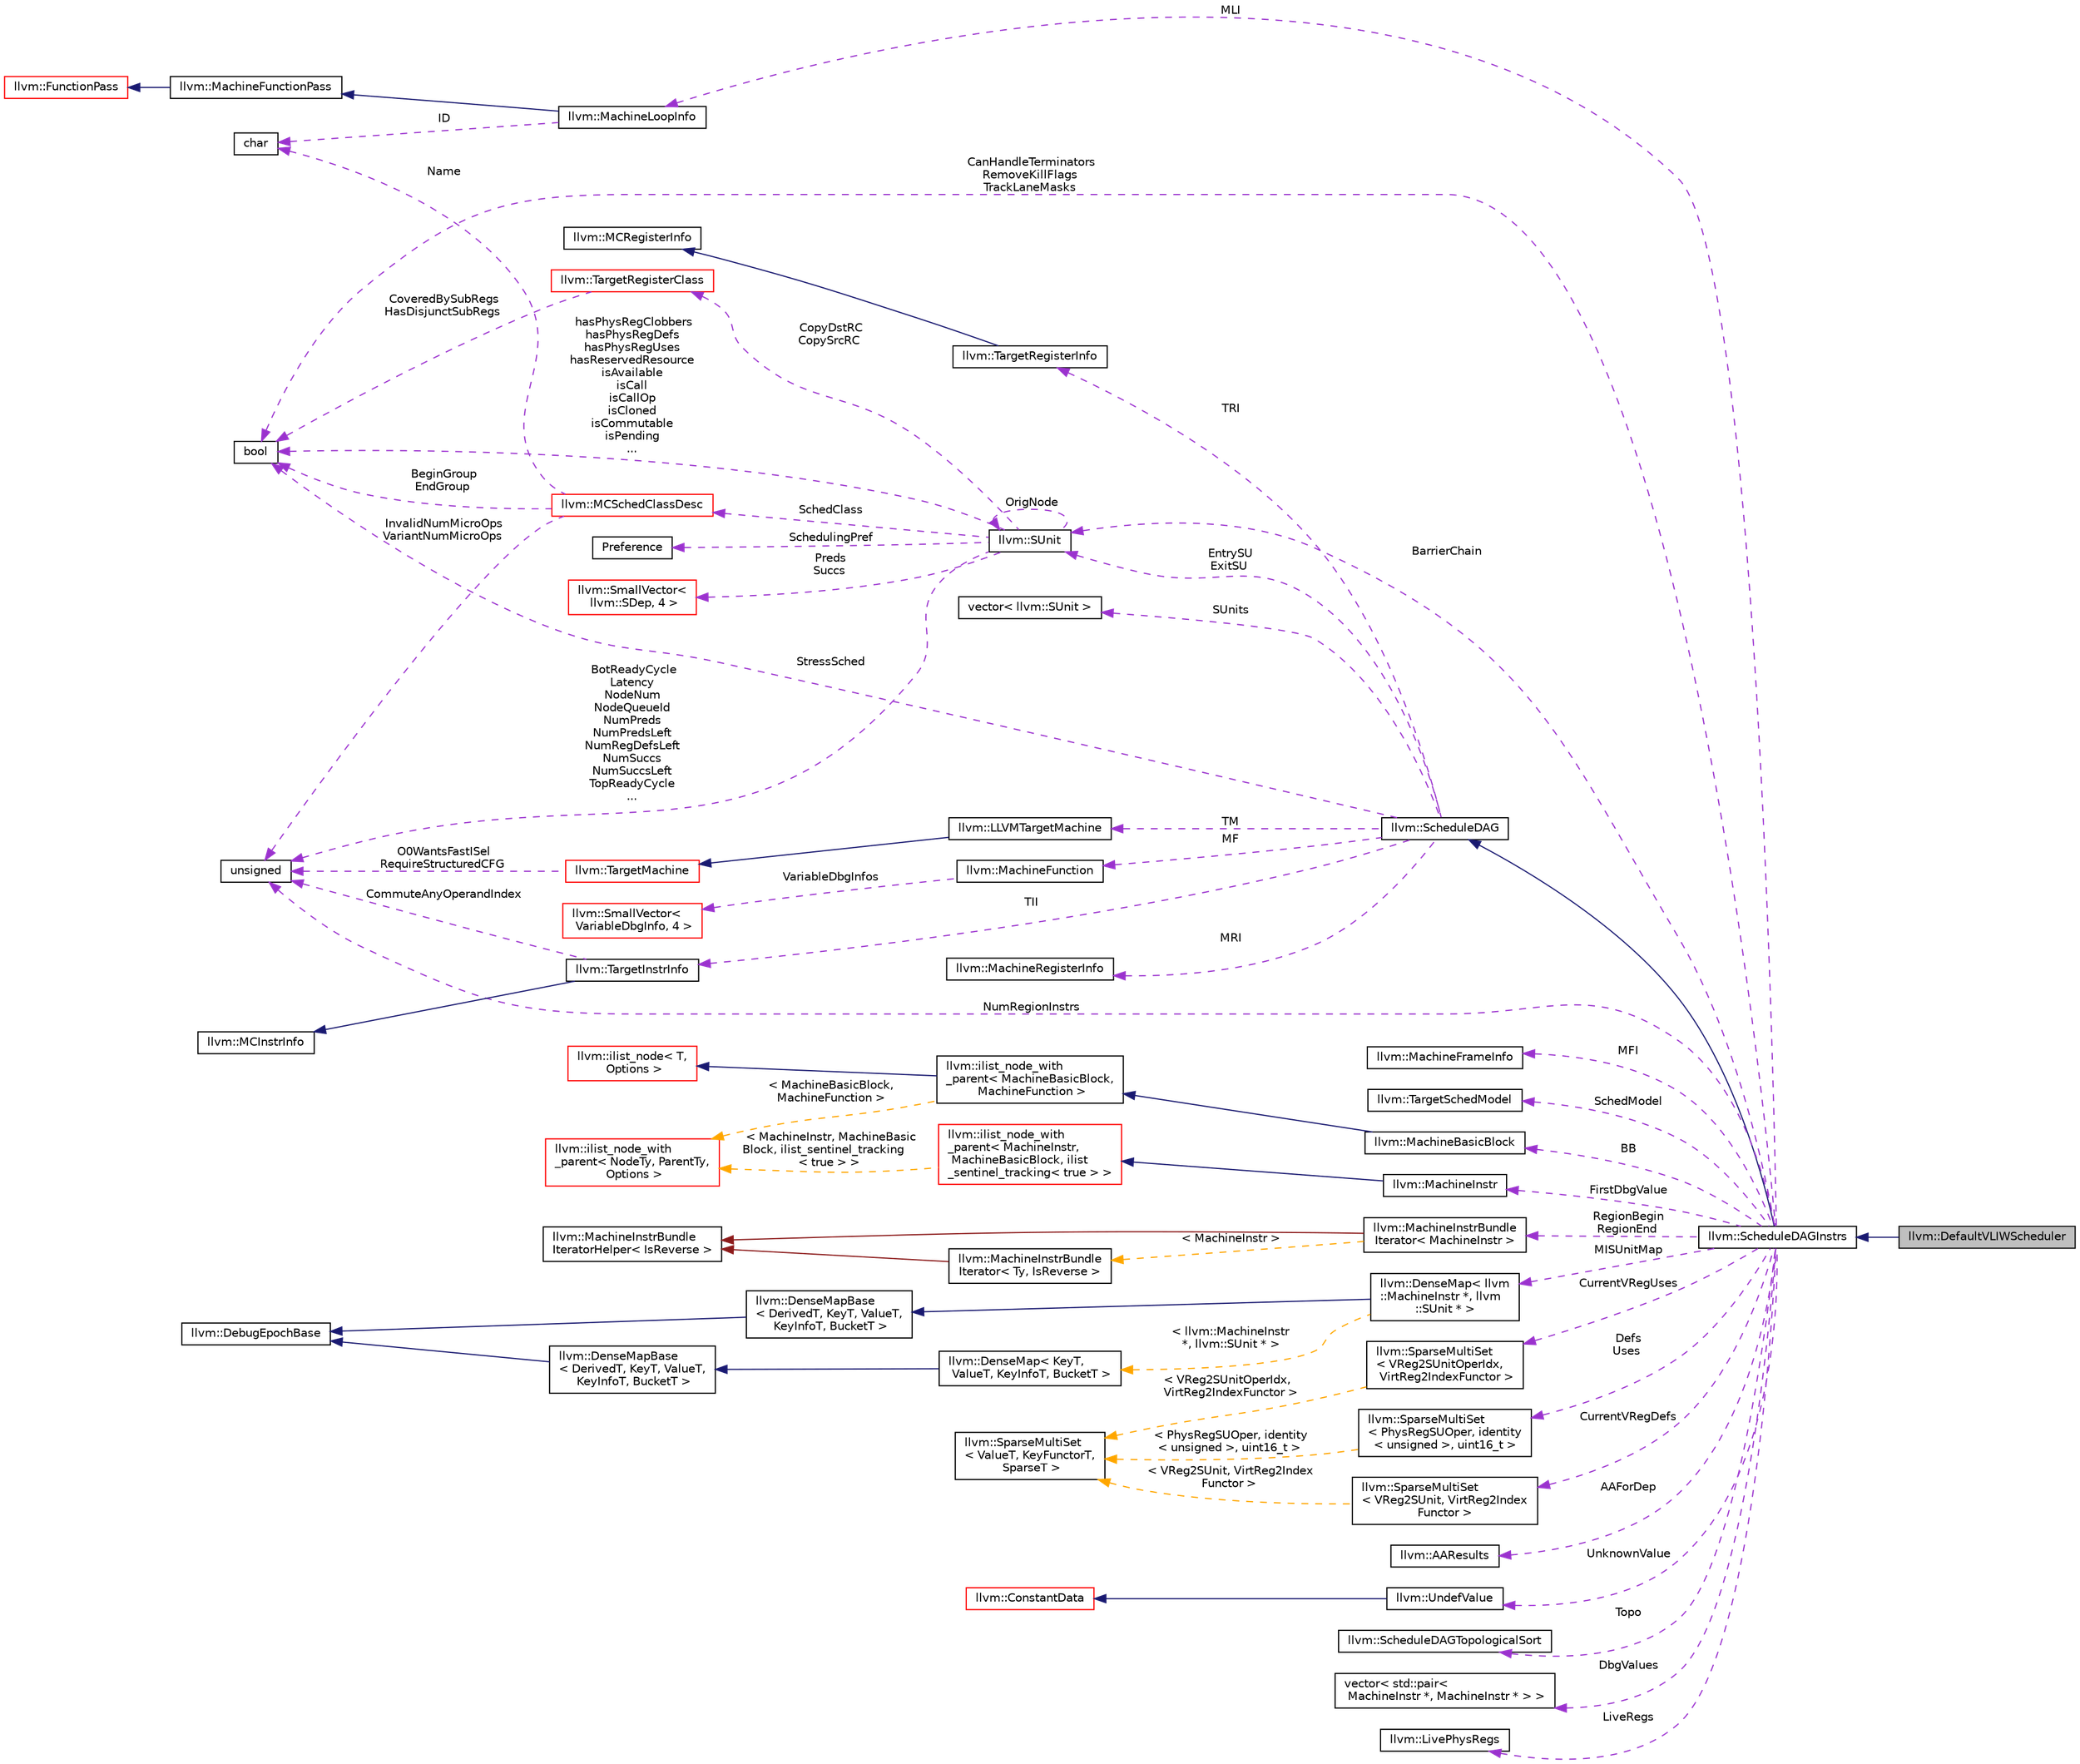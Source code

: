 digraph "llvm::DefaultVLIWScheduler"
{
 // LATEX_PDF_SIZE
  bgcolor="transparent";
  edge [fontname="Helvetica",fontsize="10",labelfontname="Helvetica",labelfontsize="10"];
  node [fontname="Helvetica",fontsize="10",shape="box"];
  rankdir="LR";
  Node1 [label="llvm::DefaultVLIWScheduler",height=0.2,width=0.4,color="black", fillcolor="grey75", style="filled", fontcolor="black",tooltip=" "];
  Node2 -> Node1 [dir="back",color="midnightblue",fontsize="10",style="solid",fontname="Helvetica"];
  Node2 [label="llvm::ScheduleDAGInstrs",height=0.2,width=0.4,color="black",URL="$classllvm_1_1ScheduleDAGInstrs.html",tooltip="A ScheduleDAG for scheduling lists of MachineInstr."];
  Node3 -> Node2 [dir="back",color="midnightblue",fontsize="10",style="solid",fontname="Helvetica"];
  Node3 [label="llvm::ScheduleDAG",height=0.2,width=0.4,color="black",URL="$classllvm_1_1ScheduleDAG.html",tooltip=" "];
  Node4 -> Node3 [dir="back",color="darkorchid3",fontsize="10",style="dashed",label=" TM" ,fontname="Helvetica"];
  Node4 [label="llvm::LLVMTargetMachine",height=0.2,width=0.4,color="black",URL="$classllvm_1_1LLVMTargetMachine.html",tooltip="This class describes a target machine that is implemented with the LLVM target-independent code gener..."];
  Node5 -> Node4 [dir="back",color="midnightblue",fontsize="10",style="solid",fontname="Helvetica"];
  Node5 [label="llvm::TargetMachine",height=0.2,width=0.4,color="red",URL="$classllvm_1_1TargetMachine.html",tooltip="Primary interface to the complete machine description for the target machine."];
  Node17 -> Node5 [dir="back",color="darkorchid3",fontsize="10",style="dashed",label=" O0WantsFastISel\nRequireStructuredCFG" ,fontname="Helvetica"];
  Node17 [label="unsigned",height=0.2,width=0.4,color="black",URL="$classunsigned.html",tooltip=" "];
  Node32 -> Node3 [dir="back",color="darkorchid3",fontsize="10",style="dashed",label=" TII" ,fontname="Helvetica"];
  Node32 [label="llvm::TargetInstrInfo",height=0.2,width=0.4,color="black",URL="$classllvm_1_1TargetInstrInfo.html",tooltip="TargetInstrInfo - Interface to description of machine instruction set."];
  Node33 -> Node32 [dir="back",color="midnightblue",fontsize="10",style="solid",fontname="Helvetica"];
  Node33 [label="llvm::MCInstrInfo",height=0.2,width=0.4,color="black",URL="$classllvm_1_1MCInstrInfo.html",tooltip="Interface to description of machine instruction set."];
  Node17 -> Node32 [dir="back",color="darkorchid3",fontsize="10",style="dashed",label=" CommuteAnyOperandIndex" ,fontname="Helvetica"];
  Node34 -> Node3 [dir="back",color="darkorchid3",fontsize="10",style="dashed",label=" TRI" ,fontname="Helvetica"];
  Node34 [label="llvm::TargetRegisterInfo",height=0.2,width=0.4,color="black",URL="$classllvm_1_1TargetRegisterInfo.html",tooltip="TargetRegisterInfo base class - We assume that the target defines a static array of TargetRegisterDes..."];
  Node35 -> Node34 [dir="back",color="midnightblue",fontsize="10",style="solid",fontname="Helvetica"];
  Node35 [label="llvm::MCRegisterInfo",height=0.2,width=0.4,color="black",URL="$classllvm_1_1MCRegisterInfo.html",tooltip="MCRegisterInfo base class - We assume that the target defines a static array of MCRegisterDesc object..."];
  Node36 -> Node3 [dir="back",color="darkorchid3",fontsize="10",style="dashed",label=" MF" ,fontname="Helvetica"];
  Node36 [label="llvm::MachineFunction",height=0.2,width=0.4,color="black",URL="$classllvm_1_1MachineFunction.html",tooltip=" "];
  Node37 -> Node36 [dir="back",color="darkorchid3",fontsize="10",style="dashed",label=" VariableDbgInfos" ,fontname="Helvetica"];
  Node37 [label="llvm::SmallVector\<\l VariableDbgInfo, 4 \>",height=0.2,width=0.4,color="red",URL="$classllvm_1_1SmallVector.html",tooltip=" "];
  Node52 -> Node3 [dir="back",color="darkorchid3",fontsize="10",style="dashed",label=" MRI" ,fontname="Helvetica"];
  Node52 [label="llvm::MachineRegisterInfo",height=0.2,width=0.4,color="black",URL="$classllvm_1_1MachineRegisterInfo.html",tooltip="MachineRegisterInfo - Keep track of information for virtual and physical registers,..."];
  Node53 -> Node3 [dir="back",color="darkorchid3",fontsize="10",style="dashed",label=" SUnits" ,fontname="Helvetica"];
  Node53 [label="vector\< llvm::SUnit \>",height=0.2,width=0.4,color="black",tooltip=" "];
  Node54 -> Node3 [dir="back",color="darkorchid3",fontsize="10",style="dashed",label=" EntrySU\nExitSU" ,fontname="Helvetica"];
  Node54 [label="llvm::SUnit",height=0.2,width=0.4,color="black",URL="$classllvm_1_1SUnit.html",tooltip="Scheduling unit. This is a node in the scheduling DAG."];
  Node54 -> Node54 [dir="back",color="darkorchid3",fontsize="10",style="dashed",label=" OrigNode" ,fontname="Helvetica"];
  Node55 -> Node54 [dir="back",color="darkorchid3",fontsize="10",style="dashed",label=" SchedClass" ,fontname="Helvetica"];
  Node55 [label="llvm::MCSchedClassDesc",height=0.2,width=0.4,color="red",URL="$structllvm_1_1MCSchedClassDesc.html",tooltip="Summarize the scheduling resources required for an instruction of a particular scheduling class."];
  Node17 -> Node55 [dir="back",color="darkorchid3",fontsize="10",style="dashed",label=" InvalidNumMicroOps\nVariantNumMicroOps" ,fontname="Helvetica"];
  Node46 -> Node55 [dir="back",color="darkorchid3",fontsize="10",style="dashed",label=" Name" ,fontname="Helvetica"];
  Node46 [label="char",height=0.2,width=0.4,color="black",URL="$classchar.html",tooltip=" "];
  Node29 -> Node55 [dir="back",color="darkorchid3",fontsize="10",style="dashed",label=" BeginGroup\nEndGroup" ,fontname="Helvetica"];
  Node29 [label="bool",height=0.2,width=0.4,color="black",URL="$classbool.html",tooltip=" "];
  Node57 -> Node54 [dir="back",color="darkorchid3",fontsize="10",style="dashed",label=" Preds\nSuccs" ,fontname="Helvetica"];
  Node57 [label="llvm::SmallVector\<\l llvm::SDep, 4 \>",height=0.2,width=0.4,color="red",URL="$classllvm_1_1SmallVector.html",tooltip=" "];
  Node17 -> Node54 [dir="back",color="darkorchid3",fontsize="10",style="dashed",label=" BotReadyCycle\nLatency\nNodeNum\nNodeQueueId\nNumPreds\nNumPredsLeft\nNumRegDefsLeft\nNumSuccs\nNumSuccsLeft\nTopReadyCycle\n..." ,fontname="Helvetica"];
  Node29 -> Node54 [dir="back",color="darkorchid3",fontsize="10",style="dashed",label=" hasPhysRegClobbers\nhasPhysRegDefs\nhasPhysRegUses\nhasReservedResource\nisAvailable\nisCall\nisCallOp\nisCloned\nisCommutable\nisPending\n..." ,fontname="Helvetica"];
  Node60 -> Node54 [dir="back",color="darkorchid3",fontsize="10",style="dashed",label=" SchedulingPref" ,fontname="Helvetica"];
  Node60 [label="Preference",height=0.2,width=0.4,color="black",tooltip=" "];
  Node61 -> Node54 [dir="back",color="darkorchid3",fontsize="10",style="dashed",label=" CopyDstRC\nCopySrcRC" ,fontname="Helvetica"];
  Node61 [label="llvm::TargetRegisterClass",height=0.2,width=0.4,color="red",URL="$classllvm_1_1TargetRegisterClass.html",tooltip=" "];
  Node29 -> Node61 [dir="back",color="darkorchid3",fontsize="10",style="dashed",label=" CoveredBySubRegs\nHasDisjunctSubRegs" ,fontname="Helvetica"];
  Node29 -> Node3 [dir="back",color="darkorchid3",fontsize="10",style="dashed",label=" StressSched" ,fontname="Helvetica"];
  Node70 -> Node2 [dir="back",color="darkorchid3",fontsize="10",style="dashed",label=" MLI" ,fontname="Helvetica"];
  Node70 [label="llvm::MachineLoopInfo",height=0.2,width=0.4,color="black",URL="$classllvm_1_1MachineLoopInfo.html",tooltip=" "];
  Node71 -> Node70 [dir="back",color="midnightblue",fontsize="10",style="solid",fontname="Helvetica"];
  Node71 [label="llvm::MachineFunctionPass",height=0.2,width=0.4,color="black",URL="$classllvm_1_1MachineFunctionPass.html",tooltip="MachineFunctionPass - This class adapts the FunctionPass interface to allow convenient creation of pa..."];
  Node72 -> Node71 [dir="back",color="midnightblue",fontsize="10",style="solid",fontname="Helvetica"];
  Node72 [label="llvm::FunctionPass",height=0.2,width=0.4,color="red",URL="$classllvm_1_1FunctionPass.html",tooltip="FunctionPass class - This class is used to implement most global optimizations."];
  Node46 -> Node70 [dir="back",color="darkorchid3",fontsize="10",style="dashed",label=" ID" ,fontname="Helvetica"];
  Node74 -> Node2 [dir="back",color="darkorchid3",fontsize="10",style="dashed",label=" MFI" ,fontname="Helvetica"];
  Node74 [label="llvm::MachineFrameInfo",height=0.2,width=0.4,color="black",URL="$classllvm_1_1MachineFrameInfo.html",tooltip="The MachineFrameInfo class represents an abstract stack frame until prolog/epilog code is inserted."];
  Node75 -> Node2 [dir="back",color="darkorchid3",fontsize="10",style="dashed",label=" SchedModel" ,fontname="Helvetica"];
  Node75 [label="llvm::TargetSchedModel",height=0.2,width=0.4,color="black",URL="$classllvm_1_1TargetSchedModel.html",tooltip="Provide an instruction scheduling machine model to CodeGen passes."];
  Node29 -> Node2 [dir="back",color="darkorchid3",fontsize="10",style="dashed",label=" CanHandleTerminators\nRemoveKillFlags\nTrackLaneMasks" ,fontname="Helvetica"];
  Node76 -> Node2 [dir="back",color="darkorchid3",fontsize="10",style="dashed",label=" BB" ,fontname="Helvetica"];
  Node76 [label="llvm::MachineBasicBlock",height=0.2,width=0.4,color="black",URL="$classllvm_1_1MachineBasicBlock.html",tooltip=" "];
  Node77 -> Node76 [dir="back",color="midnightblue",fontsize="10",style="solid",fontname="Helvetica"];
  Node77 [label="llvm::ilist_node_with\l_parent\< MachineBasicBlock,\l MachineFunction \>",height=0.2,width=0.4,color="black",URL="$classllvm_1_1ilist__node__with__parent.html",tooltip=" "];
  Node78 -> Node77 [dir="back",color="midnightblue",fontsize="10",style="solid",fontname="Helvetica"];
  Node78 [label="llvm::ilist_node\< T,\l Options \>",height=0.2,width=0.4,color="red",URL="$classllvm_1_1ilist__node.html",tooltip=" "];
  Node82 -> Node77 [dir="back",color="orange",fontsize="10",style="dashed",label=" \< MachineBasicBlock,\l MachineFunction \>" ,fontname="Helvetica"];
  Node82 [label="llvm::ilist_node_with\l_parent\< NodeTy, ParentTy,\l Options \>",height=0.2,width=0.4,color="red",URL="$classllvm_1_1ilist__node__with__parent.html",tooltip="An ilist node that can access its parent list."];
  Node86 -> Node2 [dir="back",color="darkorchid3",fontsize="10",style="dashed",label=" RegionBegin\nRegionEnd" ,fontname="Helvetica"];
  Node86 [label="llvm::MachineInstrBundle\lIterator\< MachineInstr \>",height=0.2,width=0.4,color="black",URL="$classllvm_1_1MachineInstrBundleIterator.html",tooltip=" "];
  Node87 -> Node86 [dir="back",color="firebrick4",fontsize="10",style="solid",fontname="Helvetica"];
  Node87 [label="llvm::MachineInstrBundle\lIteratorHelper\< IsReverse \>",height=0.2,width=0.4,color="black",URL="$structllvm_1_1MachineInstrBundleIteratorHelper.html",tooltip=" "];
  Node88 -> Node86 [dir="back",color="orange",fontsize="10",style="dashed",label=" \< MachineInstr \>" ,fontname="Helvetica"];
  Node88 [label="llvm::MachineInstrBundle\lIterator\< Ty, IsReverse \>",height=0.2,width=0.4,color="black",URL="$classllvm_1_1MachineInstrBundleIterator.html",tooltip="MachineBasicBlock iterator that automatically skips over MIs that are inside bundles (i...."];
  Node87 -> Node88 [dir="back",color="firebrick4",fontsize="10",style="solid",fontname="Helvetica"];
  Node17 -> Node2 [dir="back",color="darkorchid3",fontsize="10",style="dashed",label=" NumRegionInstrs" ,fontname="Helvetica"];
  Node89 -> Node2 [dir="back",color="darkorchid3",fontsize="10",style="dashed",label=" MISUnitMap" ,fontname="Helvetica"];
  Node89 [label="llvm::DenseMap\< llvm\l::MachineInstr *, llvm\l::SUnit * \>",height=0.2,width=0.4,color="black",URL="$classllvm_1_1DenseMap.html",tooltip=" "];
  Node90 -> Node89 [dir="back",color="midnightblue",fontsize="10",style="solid",fontname="Helvetica"];
  Node90 [label="llvm::DenseMapBase\l\< DerivedT, KeyT, ValueT,\l KeyInfoT, BucketT \>",height=0.2,width=0.4,color="black",URL="$classllvm_1_1DenseMapBase.html",tooltip=" "];
  Node91 -> Node90 [dir="back",color="midnightblue",fontsize="10",style="solid",fontname="Helvetica"];
  Node91 [label="llvm::DebugEpochBase",height=0.2,width=0.4,color="black",URL="$classllvm_1_1DebugEpochBase.html",tooltip=" "];
  Node92 -> Node89 [dir="back",color="orange",fontsize="10",style="dashed",label=" \< llvm::MachineInstr\l *, llvm::SUnit * \>" ,fontname="Helvetica"];
  Node92 [label="llvm::DenseMap\< KeyT,\l ValueT, KeyInfoT, BucketT \>",height=0.2,width=0.4,color="black",URL="$classllvm_1_1DenseMap.html",tooltip=" "];
  Node93 -> Node92 [dir="back",color="midnightblue",fontsize="10",style="solid",fontname="Helvetica"];
  Node93 [label="llvm::DenseMapBase\l\< DerivedT, KeyT, ValueT,\l KeyInfoT, BucketT \>",height=0.2,width=0.4,color="black",URL="$classllvm_1_1DenseMapBase.html",tooltip=" "];
  Node91 -> Node93 [dir="back",color="midnightblue",fontsize="10",style="solid",fontname="Helvetica"];
  Node94 -> Node2 [dir="back",color="darkorchid3",fontsize="10",style="dashed",label=" Defs\nUses" ,fontname="Helvetica"];
  Node94 [label="llvm::SparseMultiSet\l\< PhysRegSUOper, identity\l\< unsigned \>, uint16_t \>",height=0.2,width=0.4,color="black",URL="$classllvm_1_1SparseMultiSet.html",tooltip=" "];
  Node95 -> Node94 [dir="back",color="orange",fontsize="10",style="dashed",label=" \< PhysRegSUOper, identity\l\< unsigned \>, uint16_t \>" ,fontname="Helvetica"];
  Node95 [label="llvm::SparseMultiSet\l\< ValueT, KeyFunctorT,\l SparseT \>",height=0.2,width=0.4,color="black",URL="$classllvm_1_1SparseMultiSet.html",tooltip="Fast multiset implementation for objects that can be identified by small unsigned keys."];
  Node96 -> Node2 [dir="back",color="darkorchid3",fontsize="10",style="dashed",label=" CurrentVRegDefs" ,fontname="Helvetica"];
  Node96 [label="llvm::SparseMultiSet\l\< VReg2SUnit, VirtReg2Index\lFunctor \>",height=0.2,width=0.4,color="black",URL="$classllvm_1_1SparseMultiSet.html",tooltip=" "];
  Node95 -> Node96 [dir="back",color="orange",fontsize="10",style="dashed",label=" \< VReg2SUnit, VirtReg2Index\lFunctor \>" ,fontname="Helvetica"];
  Node97 -> Node2 [dir="back",color="darkorchid3",fontsize="10",style="dashed",label=" CurrentVRegUses" ,fontname="Helvetica"];
  Node97 [label="llvm::SparseMultiSet\l\< VReg2SUnitOperIdx,\l VirtReg2IndexFunctor \>",height=0.2,width=0.4,color="black",URL="$classllvm_1_1SparseMultiSet.html",tooltip=" "];
  Node95 -> Node97 [dir="back",color="orange",fontsize="10",style="dashed",label=" \< VReg2SUnitOperIdx,\l VirtReg2IndexFunctor \>" ,fontname="Helvetica"];
  Node98 -> Node2 [dir="back",color="darkorchid3",fontsize="10",style="dashed",label=" AAForDep" ,fontname="Helvetica"];
  Node98 [label="llvm::AAResults",height=0.2,width=0.4,color="black",URL="$classllvm_1_1AAResults.html",tooltip=" "];
  Node54 -> Node2 [dir="back",color="darkorchid3",fontsize="10",style="dashed",label=" BarrierChain" ,fontname="Helvetica"];
  Node99 -> Node2 [dir="back",color="darkorchid3",fontsize="10",style="dashed",label=" UnknownValue" ,fontname="Helvetica"];
  Node99 [label="llvm::UndefValue",height=0.2,width=0.4,color="black",URL="$classllvm_1_1UndefValue.html",tooltip="'undef' values are things that do not have specified contents."];
  Node100 -> Node99 [dir="back",color="midnightblue",fontsize="10",style="solid",fontname="Helvetica"];
  Node100 [label="llvm::ConstantData",height=0.2,width=0.4,color="red",URL="$classllvm_1_1ConstantData.html",tooltip="Base class for constants with no operands."];
  Node104 -> Node2 [dir="back",color="darkorchid3",fontsize="10",style="dashed",label=" Topo" ,fontname="Helvetica"];
  Node104 [label="llvm::ScheduleDAGTopologicalSort",height=0.2,width=0.4,color="black",URL="$classllvm_1_1ScheduleDAGTopologicalSort.html",tooltip="This class can compute a topological ordering for SUnits and provides methods for dynamically updatin..."];
  Node105 -> Node2 [dir="back",color="darkorchid3",fontsize="10",style="dashed",label=" DbgValues" ,fontname="Helvetica"];
  Node105 [label="vector\< std::pair\<\l MachineInstr *, MachineInstr * \> \>",height=0.2,width=0.4,color="black",tooltip=" "];
  Node106 -> Node2 [dir="back",color="darkorchid3",fontsize="10",style="dashed",label=" FirstDbgValue" ,fontname="Helvetica"];
  Node106 [label="llvm::MachineInstr",height=0.2,width=0.4,color="black",URL="$classllvm_1_1MachineInstr.html",tooltip="Representation of each machine instruction."];
  Node107 -> Node106 [dir="back",color="midnightblue",fontsize="10",style="solid",fontname="Helvetica"];
  Node107 [label="llvm::ilist_node_with\l_parent\< MachineInstr,\l MachineBasicBlock, ilist\l_sentinel_tracking\< true \> \>",height=0.2,width=0.4,color="red",URL="$classllvm_1_1ilist__node__with__parent.html",tooltip=" "];
  Node82 -> Node107 [dir="back",color="orange",fontsize="10",style="dashed",label=" \< MachineInstr, MachineBasic\lBlock, ilist_sentinel_tracking\l\< true \> \>" ,fontname="Helvetica"];
  Node109 -> Node2 [dir="back",color="darkorchid3",fontsize="10",style="dashed",label=" LiveRegs" ,fontname="Helvetica"];
  Node109 [label="llvm::LivePhysRegs",height=0.2,width=0.4,color="black",URL="$classllvm_1_1LivePhysRegs.html",tooltip="A set of physical registers with utility functions to track liveness when walking backward/forward th..."];
}
